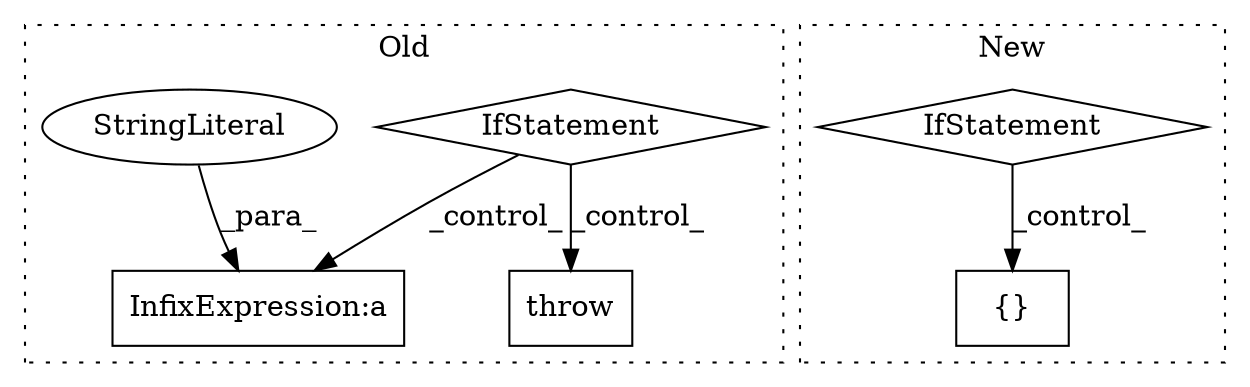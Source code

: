 digraph G {
subgraph cluster0 {
1 [label="throw" a="53" s="9750" l="6" shape="box"];
4 [label="IfStatement" a="25" s="9592,9632" l="10,2" shape="diamond"];
5 [label="InfixExpression:a" a="27" s="9682" l="3" shape="box"];
6 [label="StringLiteral" a="45" s="9661" l="21" shape="ellipse"];
label = "Old";
style="dotted";
}
subgraph cluster1 {
2 [label="{}" a="4" s="4666" l="2" shape="box"];
3 [label="IfStatement" a="25" s="4515,4559" l="10,2" shape="diamond"];
label = "New";
style="dotted";
}
3 -> 2 [label="_control_"];
4 -> 5 [label="_control_"];
4 -> 1 [label="_control_"];
6 -> 5 [label="_para_"];
}
